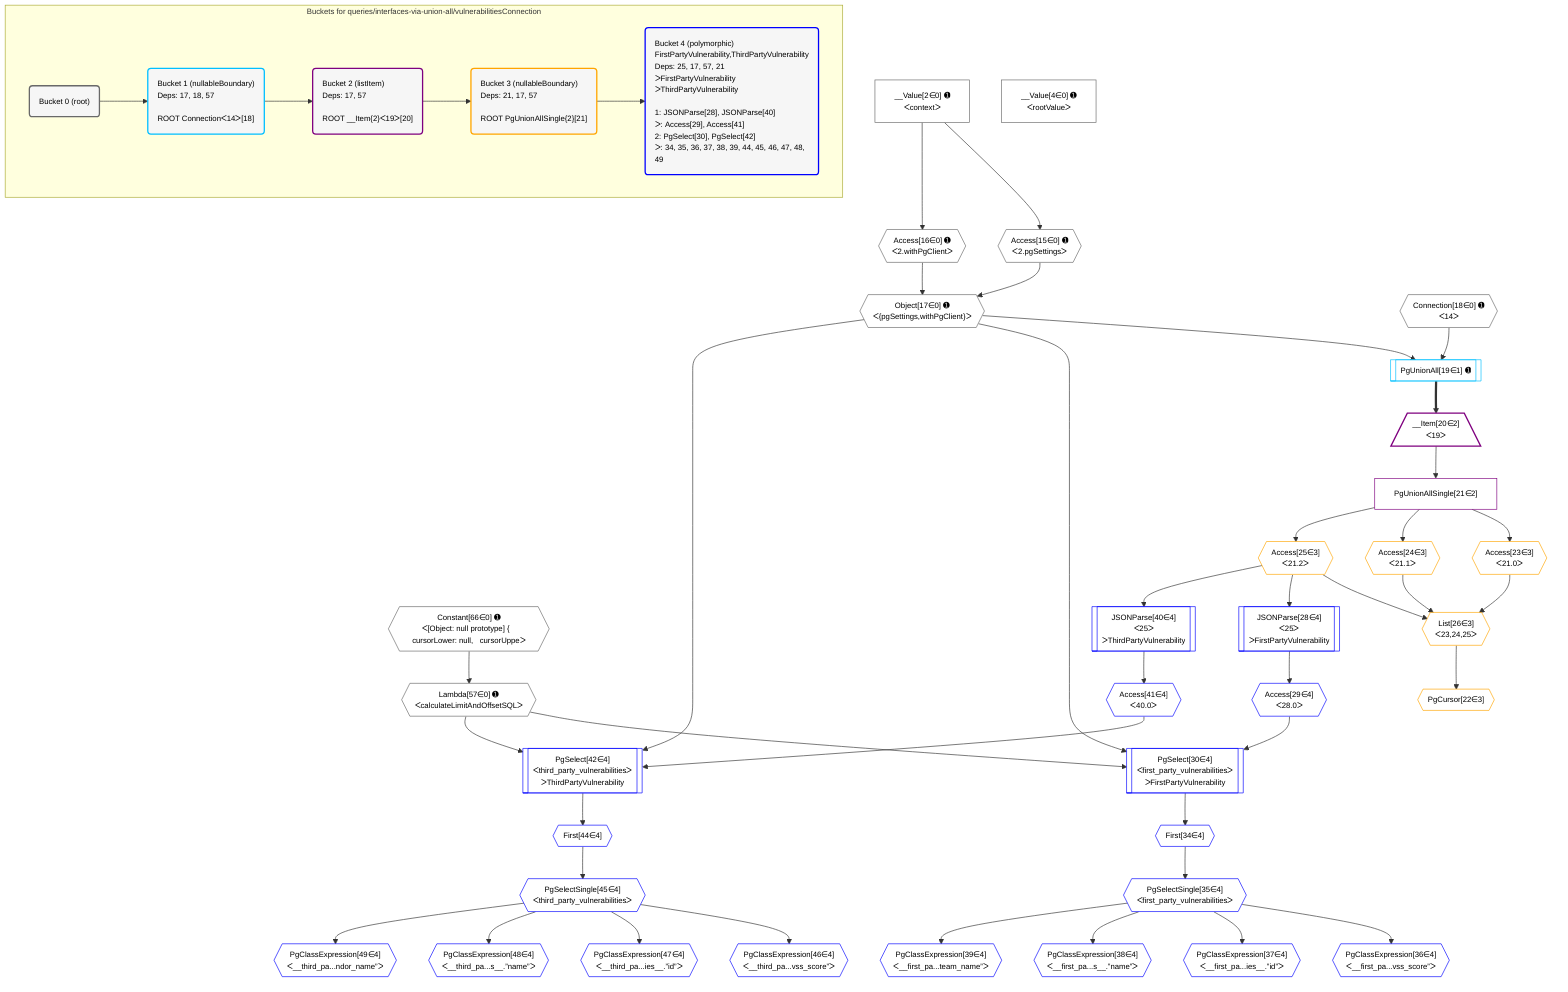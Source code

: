 %%{init: {'themeVariables': { 'fontSize': '12px'}}}%%
graph TD
    classDef path fill:#eee,stroke:#000,color:#000
    classDef plan fill:#fff,stroke-width:1px,color:#000
    classDef itemplan fill:#fff,stroke-width:2px,color:#000
    classDef unbatchedplan fill:#dff,stroke-width:1px,color:#000
    classDef sideeffectplan fill:#fcc,stroke-width:2px,color:#000
    classDef bucket fill:#f6f6f6,color:#000,stroke-width:2px,text-align:left


    %% plan dependencies
    Object17{{"Object[17∈0] ➊<br />ᐸ{pgSettings,withPgClient}ᐳ"}}:::plan
    Access15{{"Access[15∈0] ➊<br />ᐸ2.pgSettingsᐳ"}}:::plan
    Access16{{"Access[16∈0] ➊<br />ᐸ2.withPgClientᐳ"}}:::plan
    Access15 & Access16 --> Object17
    __Value2["__Value[2∈0] ➊<br />ᐸcontextᐳ"]:::plan
    __Value2 --> Access15
    __Value2 --> Access16
    Lambda57{{"Lambda[57∈0] ➊<br />ᐸcalculateLimitAndOffsetSQLᐳ"}}:::plan
    Constant66{{"Constant[66∈0] ➊<br />ᐸ[Object: null prototype] {   cursorLower: null,   cursorUppeᐳ"}}:::plan
    Constant66 --> Lambda57
    __Value4["__Value[4∈0] ➊<br />ᐸrootValueᐳ"]:::plan
    Connection18{{"Connection[18∈0] ➊<br />ᐸ14ᐳ"}}:::plan
    PgUnionAll19[["PgUnionAll[19∈1] ➊"]]:::plan
    Object17 & Connection18 --> PgUnionAll19
    __Item20[/"__Item[20∈2]<br />ᐸ19ᐳ"\]:::itemplan
    PgUnionAll19 ==> __Item20
    PgUnionAllSingle21["PgUnionAllSingle[21∈2]"]:::plan
    __Item20 --> PgUnionAllSingle21
    List26{{"List[26∈3]<br />ᐸ23,24,25ᐳ"}}:::plan
    Access23{{"Access[23∈3]<br />ᐸ21.0ᐳ"}}:::plan
    Access24{{"Access[24∈3]<br />ᐸ21.1ᐳ"}}:::plan
    Access25{{"Access[25∈3]<br />ᐸ21.2ᐳ"}}:::plan
    Access23 & Access24 & Access25 --> List26
    PgCursor22{{"PgCursor[22∈3]"}}:::plan
    List26 --> PgCursor22
    PgUnionAllSingle21 --> Access23
    PgUnionAllSingle21 --> Access24
    PgUnionAllSingle21 --> Access25
    PgSelect30[["PgSelect[30∈4]<br />ᐸfirst_party_vulnerabilitiesᐳ<br />ᐳFirstPartyVulnerability"]]:::plan
    Access29{{"Access[29∈4]<br />ᐸ28.0ᐳ"}}:::plan
    Object17 & Access29 & Lambda57 --> PgSelect30
    PgSelect42[["PgSelect[42∈4]<br />ᐸthird_party_vulnerabilitiesᐳ<br />ᐳThirdPartyVulnerability"]]:::plan
    Access41{{"Access[41∈4]<br />ᐸ40.0ᐳ"}}:::plan
    Object17 & Access41 & Lambda57 --> PgSelect42
    JSONParse28[["JSONParse[28∈4]<br />ᐸ25ᐳ<br />ᐳFirstPartyVulnerability"]]:::plan
    Access25 --> JSONParse28
    JSONParse28 --> Access29
    First34{{"First[34∈4]"}}:::plan
    PgSelect30 --> First34
    PgSelectSingle35{{"PgSelectSingle[35∈4]<br />ᐸfirst_party_vulnerabilitiesᐳ"}}:::plan
    First34 --> PgSelectSingle35
    PgClassExpression36{{"PgClassExpression[36∈4]<br />ᐸ__first_pa...vss_score”ᐳ"}}:::plan
    PgSelectSingle35 --> PgClassExpression36
    PgClassExpression37{{"PgClassExpression[37∈4]<br />ᐸ__first_pa...ies__.”id”ᐳ"}}:::plan
    PgSelectSingle35 --> PgClassExpression37
    PgClassExpression38{{"PgClassExpression[38∈4]<br />ᐸ__first_pa...s__.”name”ᐳ"}}:::plan
    PgSelectSingle35 --> PgClassExpression38
    PgClassExpression39{{"PgClassExpression[39∈4]<br />ᐸ__first_pa...team_name”ᐳ"}}:::plan
    PgSelectSingle35 --> PgClassExpression39
    JSONParse40[["JSONParse[40∈4]<br />ᐸ25ᐳ<br />ᐳThirdPartyVulnerability"]]:::plan
    Access25 --> JSONParse40
    JSONParse40 --> Access41
    First44{{"First[44∈4]"}}:::plan
    PgSelect42 --> First44
    PgSelectSingle45{{"PgSelectSingle[45∈4]<br />ᐸthird_party_vulnerabilitiesᐳ"}}:::plan
    First44 --> PgSelectSingle45
    PgClassExpression46{{"PgClassExpression[46∈4]<br />ᐸ__third_pa...vss_score”ᐳ"}}:::plan
    PgSelectSingle45 --> PgClassExpression46
    PgClassExpression47{{"PgClassExpression[47∈4]<br />ᐸ__third_pa...ies__.”id”ᐳ"}}:::plan
    PgSelectSingle45 --> PgClassExpression47
    PgClassExpression48{{"PgClassExpression[48∈4]<br />ᐸ__third_pa...s__.”name”ᐳ"}}:::plan
    PgSelectSingle45 --> PgClassExpression48
    PgClassExpression49{{"PgClassExpression[49∈4]<br />ᐸ__third_pa...ndor_name”ᐳ"}}:::plan
    PgSelectSingle45 --> PgClassExpression49

    %% define steps

    subgraph "Buckets for queries/interfaces-via-union-all/vulnerabilitiesConnection"
    Bucket0("Bucket 0 (root)"):::bucket
    classDef bucket0 stroke:#696969
    class Bucket0,__Value2,__Value4,Access15,Access16,Object17,Connection18,Lambda57,Constant66 bucket0
    Bucket1("Bucket 1 (nullableBoundary)<br />Deps: 17, 18, 57<br /><br />ROOT Connectionᐸ14ᐳ[18]"):::bucket
    classDef bucket1 stroke:#00bfff
    class Bucket1,PgUnionAll19 bucket1
    Bucket2("Bucket 2 (listItem)<br />Deps: 17, 57<br /><br />ROOT __Item{2}ᐸ19ᐳ[20]"):::bucket
    classDef bucket2 stroke:#7f007f
    class Bucket2,__Item20,PgUnionAllSingle21 bucket2
    Bucket3("Bucket 3 (nullableBoundary)<br />Deps: 21, 17, 57<br /><br />ROOT PgUnionAllSingle{2}[21]"):::bucket
    classDef bucket3 stroke:#ffa500
    class Bucket3,PgCursor22,Access23,Access24,Access25,List26 bucket3
    Bucket4("Bucket 4 (polymorphic)<br />FirstPartyVulnerability,ThirdPartyVulnerability<br />Deps: 25, 17, 57, 21<br />ᐳFirstPartyVulnerability<br />ᐳThirdPartyVulnerability<br /><br />1: JSONParse[28], JSONParse[40]<br />ᐳ: Access[29], Access[41]<br />2: PgSelect[30], PgSelect[42]<br />ᐳ: 34, 35, 36, 37, 38, 39, 44, 45, 46, 47, 48, 49"):::bucket
    classDef bucket4 stroke:#0000ff
    class Bucket4,JSONParse28,Access29,PgSelect30,First34,PgSelectSingle35,PgClassExpression36,PgClassExpression37,PgClassExpression38,PgClassExpression39,JSONParse40,Access41,PgSelect42,First44,PgSelectSingle45,PgClassExpression46,PgClassExpression47,PgClassExpression48,PgClassExpression49 bucket4
    Bucket0 --> Bucket1
    Bucket1 --> Bucket2
    Bucket2 --> Bucket3
    Bucket3 --> Bucket4
    end